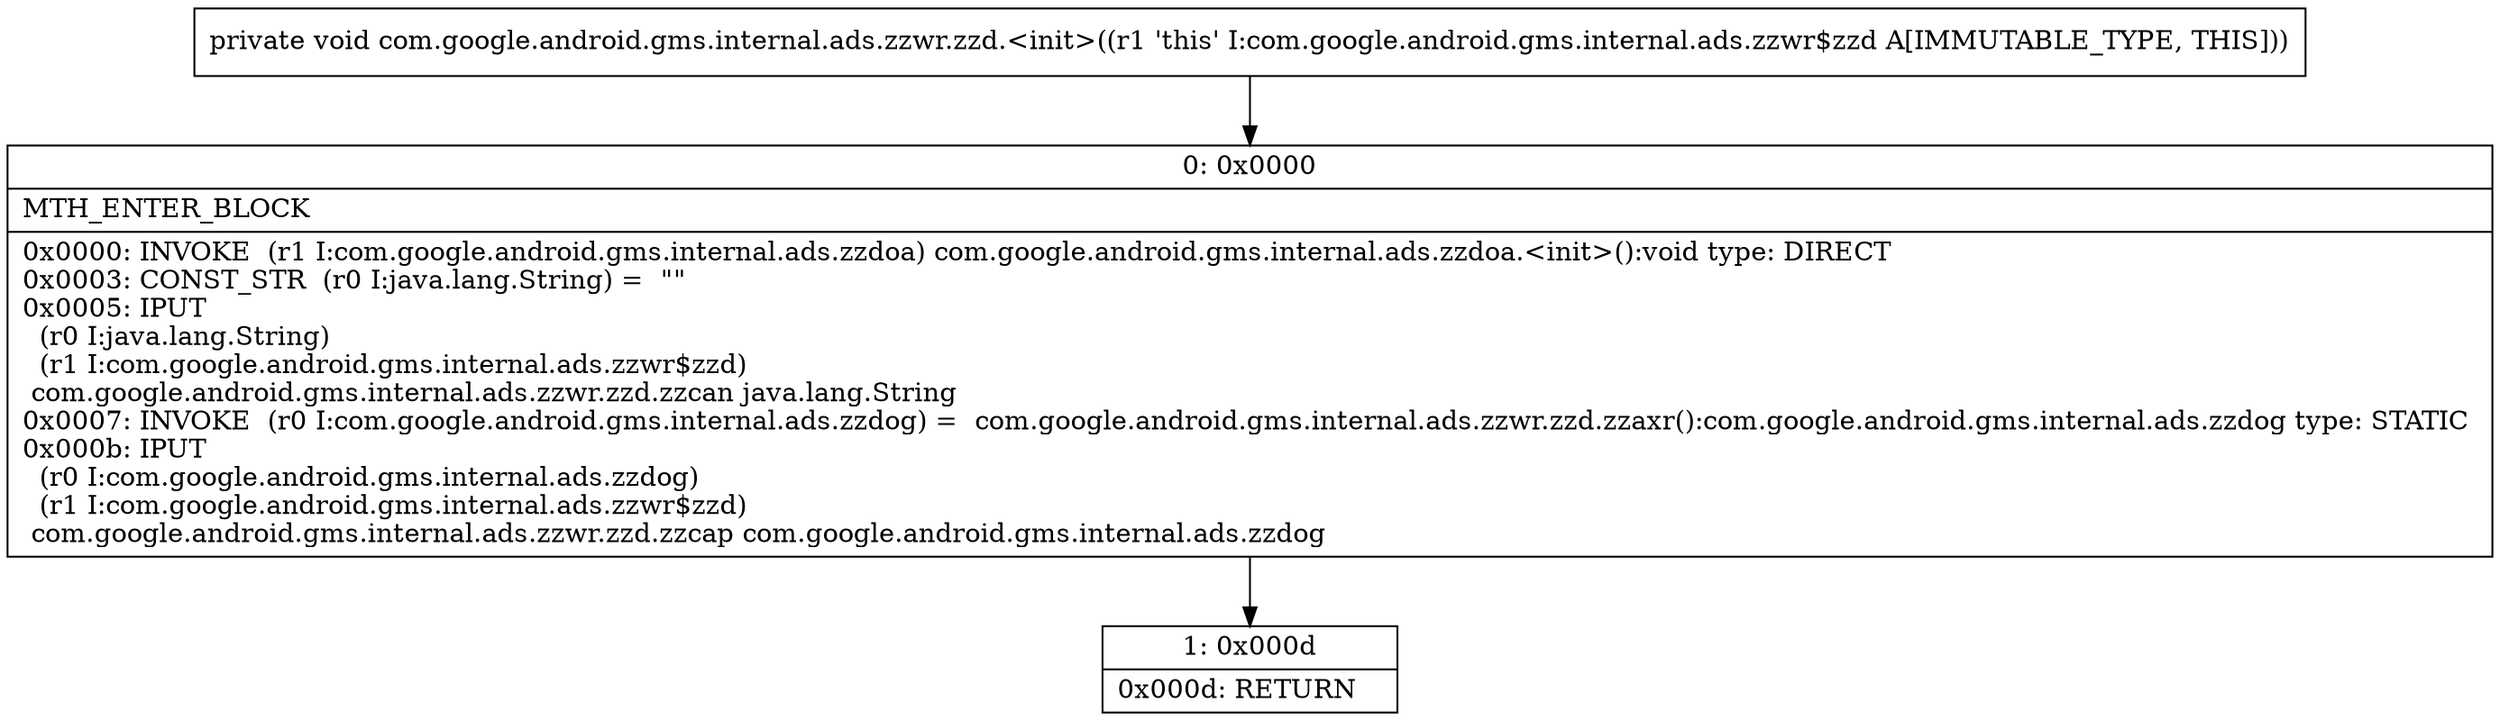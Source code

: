 digraph "CFG forcom.google.android.gms.internal.ads.zzwr.zzd.\<init\>()V" {
Node_0 [shape=record,label="{0\:\ 0x0000|MTH_ENTER_BLOCK\l|0x0000: INVOKE  (r1 I:com.google.android.gms.internal.ads.zzdoa) com.google.android.gms.internal.ads.zzdoa.\<init\>():void type: DIRECT \l0x0003: CONST_STR  (r0 I:java.lang.String) =  \"\" \l0x0005: IPUT  \l  (r0 I:java.lang.String)\l  (r1 I:com.google.android.gms.internal.ads.zzwr$zzd)\l com.google.android.gms.internal.ads.zzwr.zzd.zzcan java.lang.String \l0x0007: INVOKE  (r0 I:com.google.android.gms.internal.ads.zzdog) =  com.google.android.gms.internal.ads.zzwr.zzd.zzaxr():com.google.android.gms.internal.ads.zzdog type: STATIC \l0x000b: IPUT  \l  (r0 I:com.google.android.gms.internal.ads.zzdog)\l  (r1 I:com.google.android.gms.internal.ads.zzwr$zzd)\l com.google.android.gms.internal.ads.zzwr.zzd.zzcap com.google.android.gms.internal.ads.zzdog \l}"];
Node_1 [shape=record,label="{1\:\ 0x000d|0x000d: RETURN   \l}"];
MethodNode[shape=record,label="{private void com.google.android.gms.internal.ads.zzwr.zzd.\<init\>((r1 'this' I:com.google.android.gms.internal.ads.zzwr$zzd A[IMMUTABLE_TYPE, THIS])) }"];
MethodNode -> Node_0;
Node_0 -> Node_1;
}

